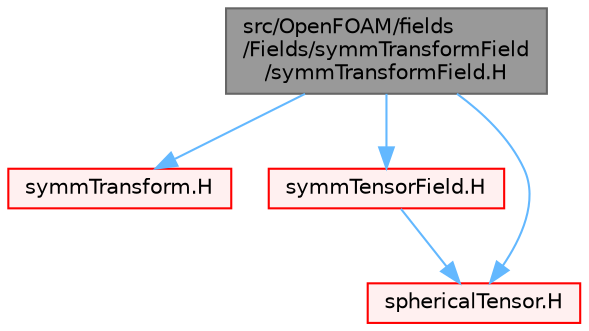 digraph "src/OpenFOAM/fields/Fields/symmTransformField/symmTransformField.H"
{
 // LATEX_PDF_SIZE
  bgcolor="transparent";
  edge [fontname=Helvetica,fontsize=10,labelfontname=Helvetica,labelfontsize=10];
  node [fontname=Helvetica,fontsize=10,shape=box,height=0.2,width=0.4];
  Node1 [id="Node000001",label="src/OpenFOAM/fields\l/Fields/symmTransformField\l/symmTransformField.H",height=0.2,width=0.4,color="gray40", fillcolor="grey60", style="filled", fontcolor="black",tooltip=" "];
  Node1 -> Node2 [id="edge1_Node000001_Node000002",color="steelblue1",style="solid",tooltip=" "];
  Node2 [id="Node000002",label="symmTransform.H",height=0.2,width=0.4,color="red", fillcolor="#FFF0F0", style="filled",URL="$symmTransform_8H.html",tooltip="3D symmetric tensor transformation operations."];
  Node1 -> Node97 [id="edge2_Node000001_Node000097",color="steelblue1",style="solid",tooltip=" "];
  Node97 [id="Node000097",label="symmTensorField.H",height=0.2,width=0.4,color="red", fillcolor="#FFF0F0", style="filled",URL="$symmTensorField_8H.html",tooltip=" "];
  Node97 -> Node90 [id="edge3_Node000097_Node000090",color="steelblue1",style="solid",tooltip=" "];
  Node90 [id="Node000090",label="sphericalTensor.H",height=0.2,width=0.4,color="red", fillcolor="#FFF0F0", style="filled",URL="$sphericalTensor_8H.html",tooltip=" "];
  Node1 -> Node90 [id="edge4_Node000001_Node000090",color="steelblue1",style="solid",tooltip=" "];
}
